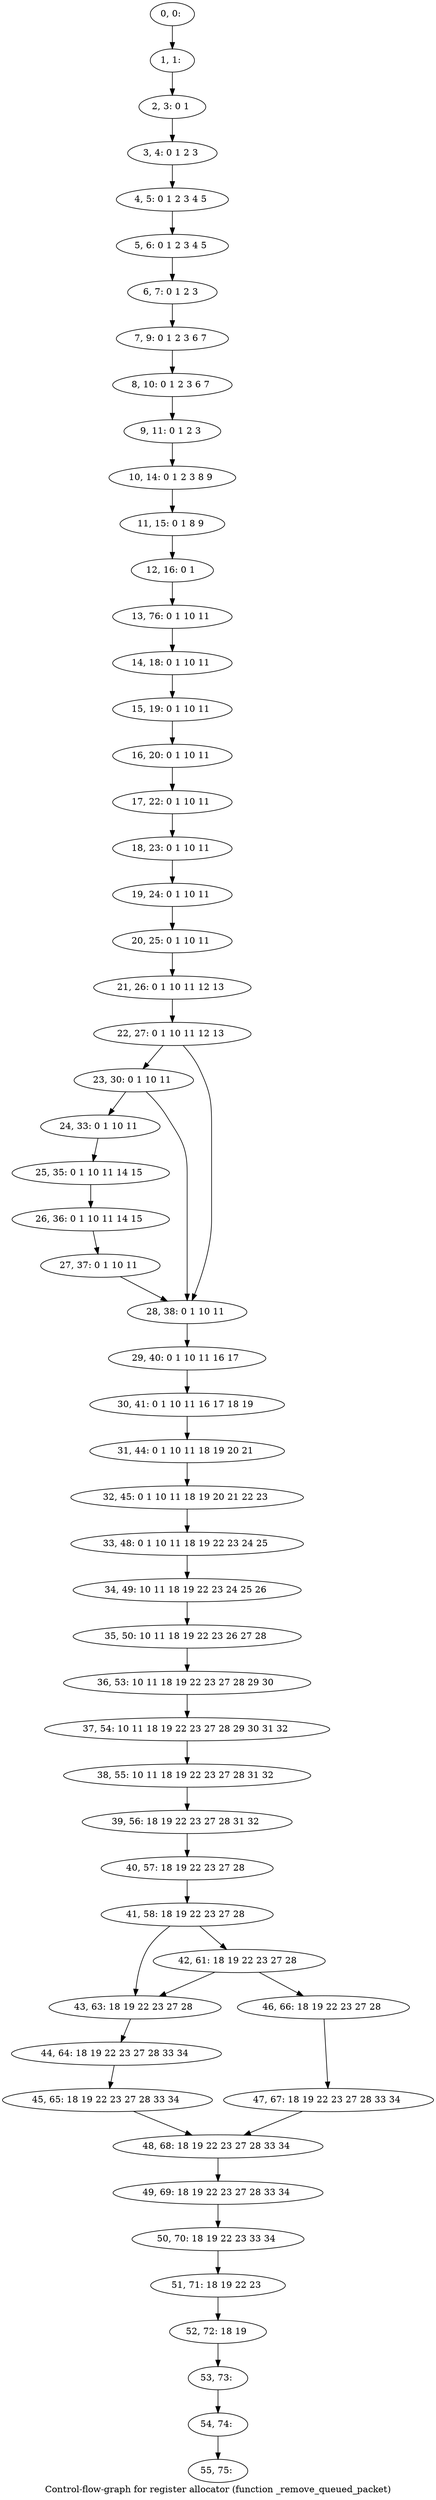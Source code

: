 digraph G {
graph [label="Control-flow-graph for register allocator (function _remove_queued_packet)"]
0[label="0, 0: "];
1[label="1, 1: "];
2[label="2, 3: 0 1 "];
3[label="3, 4: 0 1 2 3 "];
4[label="4, 5: 0 1 2 3 4 5 "];
5[label="5, 6: 0 1 2 3 4 5 "];
6[label="6, 7: 0 1 2 3 "];
7[label="7, 9: 0 1 2 3 6 7 "];
8[label="8, 10: 0 1 2 3 6 7 "];
9[label="9, 11: 0 1 2 3 "];
10[label="10, 14: 0 1 2 3 8 9 "];
11[label="11, 15: 0 1 8 9 "];
12[label="12, 16: 0 1 "];
13[label="13, 76: 0 1 10 11 "];
14[label="14, 18: 0 1 10 11 "];
15[label="15, 19: 0 1 10 11 "];
16[label="16, 20: 0 1 10 11 "];
17[label="17, 22: 0 1 10 11 "];
18[label="18, 23: 0 1 10 11 "];
19[label="19, 24: 0 1 10 11 "];
20[label="20, 25: 0 1 10 11 "];
21[label="21, 26: 0 1 10 11 12 13 "];
22[label="22, 27: 0 1 10 11 12 13 "];
23[label="23, 30: 0 1 10 11 "];
24[label="24, 33: 0 1 10 11 "];
25[label="25, 35: 0 1 10 11 14 15 "];
26[label="26, 36: 0 1 10 11 14 15 "];
27[label="27, 37: 0 1 10 11 "];
28[label="28, 38: 0 1 10 11 "];
29[label="29, 40: 0 1 10 11 16 17 "];
30[label="30, 41: 0 1 10 11 16 17 18 19 "];
31[label="31, 44: 0 1 10 11 18 19 20 21 "];
32[label="32, 45: 0 1 10 11 18 19 20 21 22 23 "];
33[label="33, 48: 0 1 10 11 18 19 22 23 24 25 "];
34[label="34, 49: 10 11 18 19 22 23 24 25 26 "];
35[label="35, 50: 10 11 18 19 22 23 26 27 28 "];
36[label="36, 53: 10 11 18 19 22 23 27 28 29 30 "];
37[label="37, 54: 10 11 18 19 22 23 27 28 29 30 31 32 "];
38[label="38, 55: 10 11 18 19 22 23 27 28 31 32 "];
39[label="39, 56: 18 19 22 23 27 28 31 32 "];
40[label="40, 57: 18 19 22 23 27 28 "];
41[label="41, 58: 18 19 22 23 27 28 "];
42[label="42, 61: 18 19 22 23 27 28 "];
43[label="43, 63: 18 19 22 23 27 28 "];
44[label="44, 64: 18 19 22 23 27 28 33 34 "];
45[label="45, 65: 18 19 22 23 27 28 33 34 "];
46[label="46, 66: 18 19 22 23 27 28 "];
47[label="47, 67: 18 19 22 23 27 28 33 34 "];
48[label="48, 68: 18 19 22 23 27 28 33 34 "];
49[label="49, 69: 18 19 22 23 27 28 33 34 "];
50[label="50, 70: 18 19 22 23 33 34 "];
51[label="51, 71: 18 19 22 23 "];
52[label="52, 72: 18 19 "];
53[label="53, 73: "];
54[label="54, 74: "];
55[label="55, 75: "];
0->1 ;
1->2 ;
2->3 ;
3->4 ;
4->5 ;
5->6 ;
6->7 ;
7->8 ;
8->9 ;
9->10 ;
10->11 ;
11->12 ;
12->13 ;
13->14 ;
14->15 ;
15->16 ;
16->17 ;
17->18 ;
18->19 ;
19->20 ;
20->21 ;
21->22 ;
22->23 ;
22->28 ;
23->24 ;
23->28 ;
24->25 ;
25->26 ;
26->27 ;
27->28 ;
28->29 ;
29->30 ;
30->31 ;
31->32 ;
32->33 ;
33->34 ;
34->35 ;
35->36 ;
36->37 ;
37->38 ;
38->39 ;
39->40 ;
40->41 ;
41->42 ;
41->43 ;
42->43 ;
42->46 ;
43->44 ;
44->45 ;
45->48 ;
46->47 ;
47->48 ;
48->49 ;
49->50 ;
50->51 ;
51->52 ;
52->53 ;
53->54 ;
54->55 ;
}
